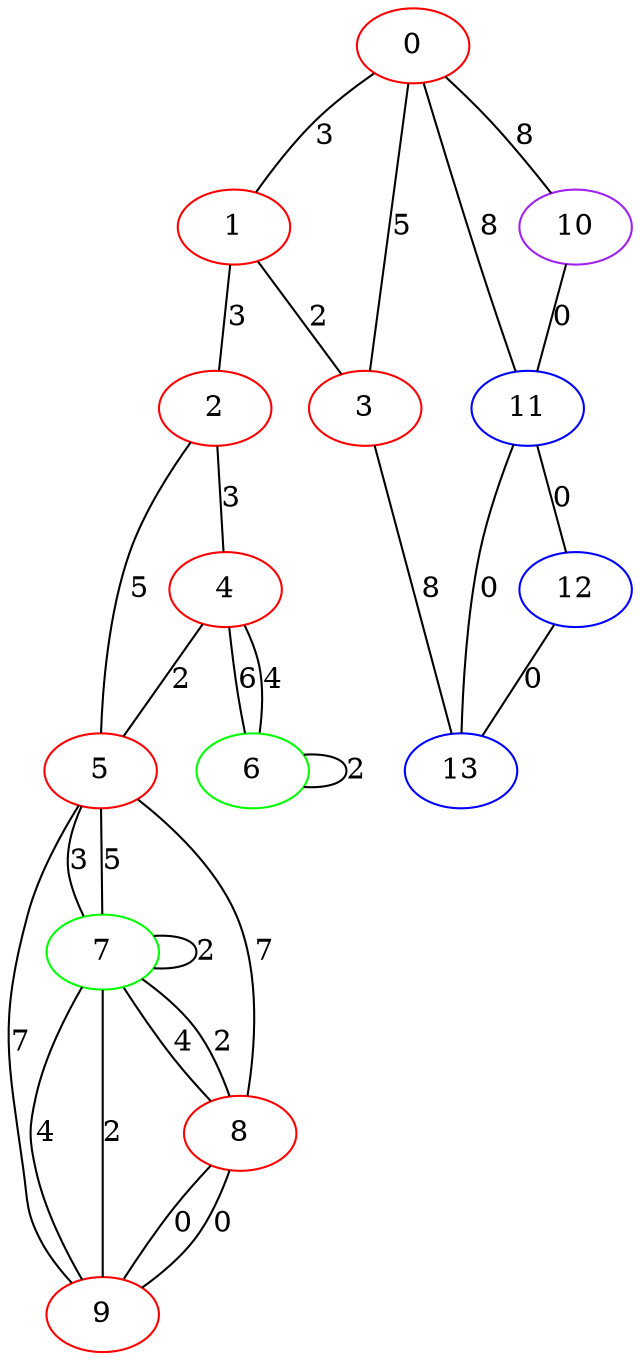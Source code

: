graph "" {
0 [color=red, weight=1];
1 [color=red, weight=1];
2 [color=red, weight=1];
3 [color=red, weight=1];
4 [color=red, weight=1];
5 [color=red, weight=1];
6 [color=green, weight=2];
7 [color=green, weight=2];
8 [color=red, weight=1];
9 [color=red, weight=1];
10 [color=purple, weight=4];
11 [color=blue, weight=3];
12 [color=blue, weight=3];
13 [color=blue, weight=3];
0 -- 11  [key=0, label=8];
0 -- 1  [key=0, label=3];
0 -- 10  [key=0, label=8];
0 -- 3  [key=0, label=5];
1 -- 2  [key=0, label=3];
1 -- 3  [key=0, label=2];
2 -- 4  [key=0, label=3];
2 -- 5  [key=0, label=5];
3 -- 13  [key=0, label=8];
4 -- 5  [key=0, label=2];
4 -- 6  [key=0, label=6];
4 -- 6  [key=1, label=4];
5 -- 8  [key=0, label=7];
5 -- 9  [key=0, label=7];
5 -- 7  [key=0, label=3];
5 -- 7  [key=1, label=5];
6 -- 6  [key=0, label=2];
7 -- 8  [key=0, label=4];
7 -- 8  [key=1, label=2];
7 -- 9  [key=0, label=4];
7 -- 9  [key=1, label=2];
7 -- 7  [key=0, label=2];
8 -- 9  [key=0, label=0];
8 -- 9  [key=1, label=0];
10 -- 11  [key=0, label=0];
11 -- 12  [key=0, label=0];
11 -- 13  [key=0, label=0];
12 -- 13  [key=0, label=0];
}

